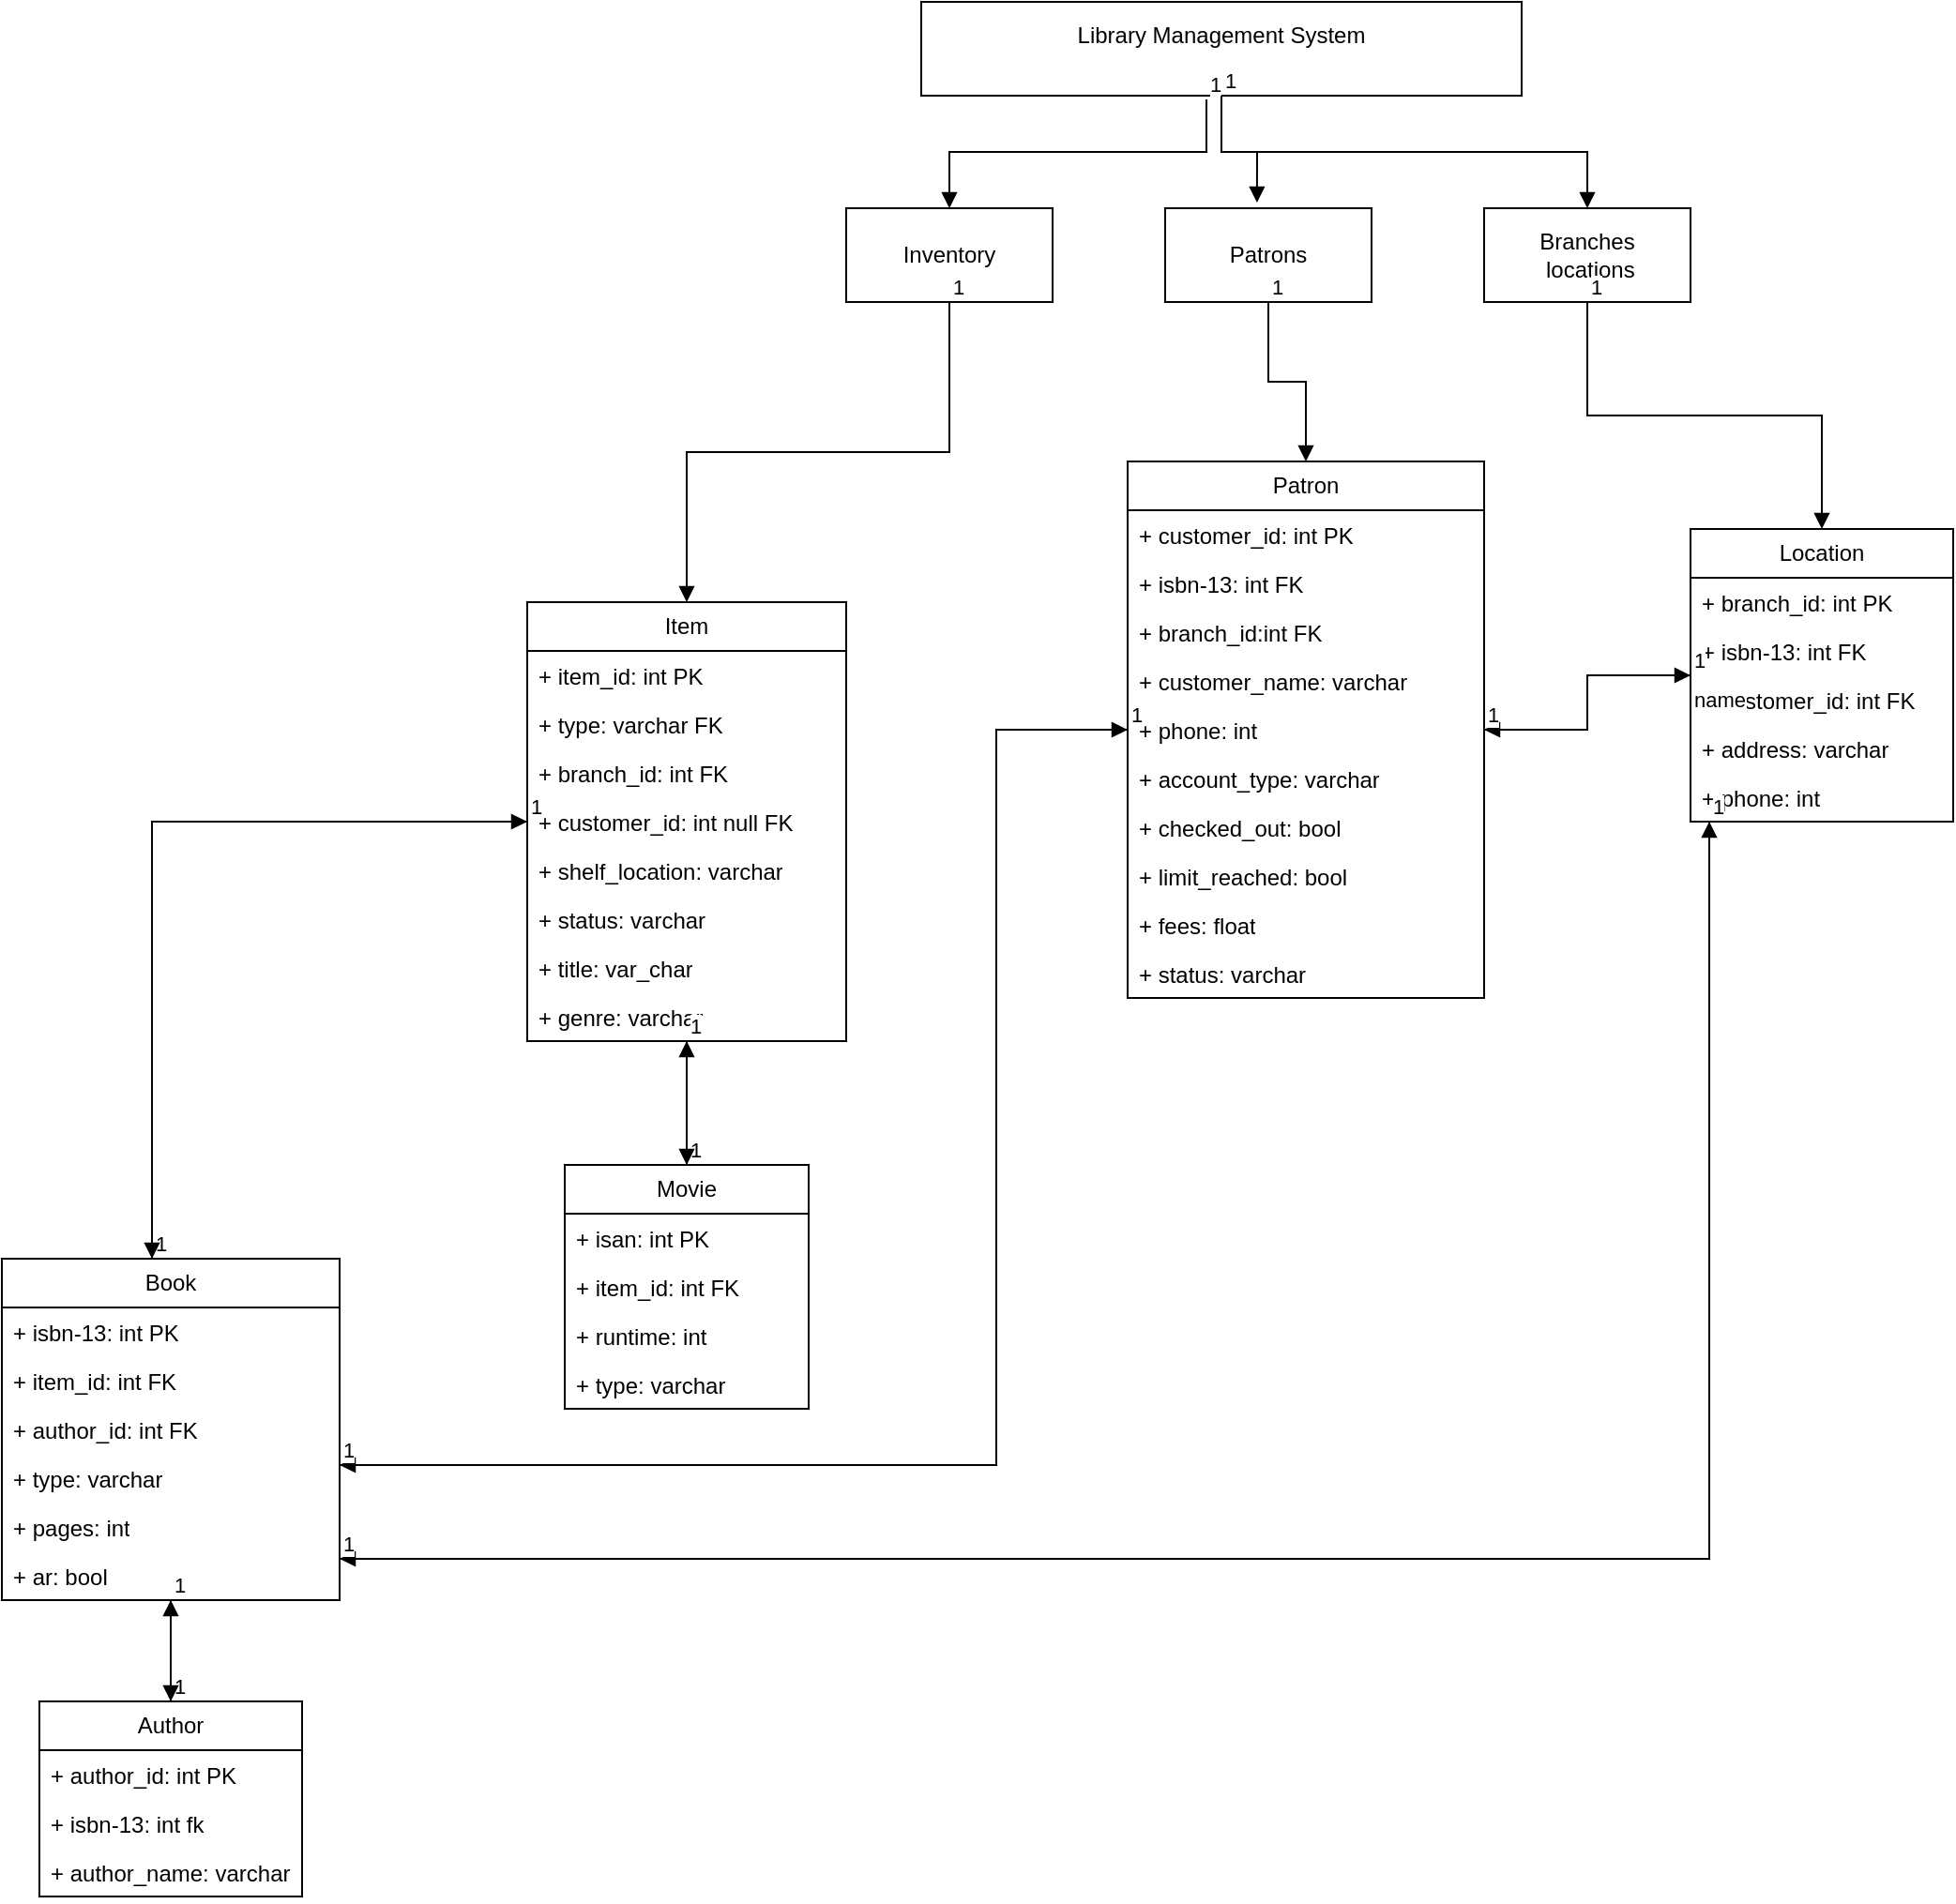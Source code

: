 <mxfile version="22.1.0" type="github">
  <diagram name="Page-1" id="hMO4qb0cswFvM7uDLJSF">
    <mxGraphModel dx="2284" dy="754" grid="1" gridSize="10" guides="1" tooltips="1" connect="1" arrows="1" fold="1" page="1" pageScale="1" pageWidth="850" pageHeight="1100" math="0" shadow="0">
      <root>
        <mxCell id="0" />
        <mxCell id="1" parent="0" />
        <mxCell id="Tta4W55mp46hSaF8Encr-2" value="&lt;div&gt;Library Management System&lt;/div&gt;&lt;div&gt;&lt;br&gt;&lt;/div&gt;" style="html=1;whiteSpace=wrap;" vertex="1" parent="1">
          <mxGeometry x="230" y="90" width="320" height="50" as="geometry" />
        </mxCell>
        <mxCell id="Tta4W55mp46hSaF8Encr-3" value="&lt;div&gt;Inventory&lt;/div&gt;" style="html=1;whiteSpace=wrap;" vertex="1" parent="1">
          <mxGeometry x="190" y="200" width="110" height="50" as="geometry" />
        </mxCell>
        <mxCell id="Tta4W55mp46hSaF8Encr-4" value="&lt;div&gt;Patrons&lt;/div&gt;" style="html=1;whiteSpace=wrap;" vertex="1" parent="1">
          <mxGeometry x="360" y="200" width="110" height="50" as="geometry" />
        </mxCell>
        <mxCell id="Tta4W55mp46hSaF8Encr-5" value="&lt;div&gt;Branches&lt;br&gt;&lt;/div&gt;&lt;div&gt;&amp;nbsp;locations&lt;/div&gt;" style="html=1;whiteSpace=wrap;" vertex="1" parent="1">
          <mxGeometry x="530" y="200" width="110" height="50" as="geometry" />
        </mxCell>
        <mxCell id="Tta4W55mp46hSaF8Encr-6" value="" style="endArrow=block;endFill=1;html=1;edgeStyle=orthogonalEdgeStyle;align=left;verticalAlign=top;rounded=0;exitX=0.475;exitY=1.04;exitDx=0;exitDy=0;exitPerimeter=0;entryX=0.5;entryY=0;entryDx=0;entryDy=0;" edge="1" parent="1" source="Tta4W55mp46hSaF8Encr-2" target="Tta4W55mp46hSaF8Encr-3">
          <mxGeometry x="-1" relative="1" as="geometry">
            <mxPoint x="340" y="390" as="sourcePoint" />
            <mxPoint x="500" y="390" as="targetPoint" />
            <mxPoint as="offset" />
          </mxGeometry>
        </mxCell>
        <mxCell id="Tta4W55mp46hSaF8Encr-7" value="1" style="edgeLabel;resizable=0;html=1;align=left;verticalAlign=bottom;" connectable="0" vertex="1" parent="Tta4W55mp46hSaF8Encr-6">
          <mxGeometry x="-1" relative="1" as="geometry" />
        </mxCell>
        <mxCell id="Tta4W55mp46hSaF8Encr-8" value="" style="endArrow=block;endFill=1;html=1;edgeStyle=orthogonalEdgeStyle;align=left;verticalAlign=top;rounded=0;exitX=0.5;exitY=1;exitDx=0;exitDy=0;entryX=0.445;entryY=-0.06;entryDx=0;entryDy=0;entryPerimeter=0;" edge="1" parent="1" source="Tta4W55mp46hSaF8Encr-2" target="Tta4W55mp46hSaF8Encr-4">
          <mxGeometry x="-1" relative="1" as="geometry">
            <mxPoint x="392" y="152" as="sourcePoint" />
            <mxPoint x="255" y="210" as="targetPoint" />
          </mxGeometry>
        </mxCell>
        <mxCell id="Tta4W55mp46hSaF8Encr-9" value="1" style="edgeLabel;resizable=0;html=1;align=left;verticalAlign=bottom;" connectable="0" vertex="1" parent="Tta4W55mp46hSaF8Encr-8">
          <mxGeometry x="-1" relative="1" as="geometry" />
        </mxCell>
        <mxCell id="Tta4W55mp46hSaF8Encr-10" value="" style="endArrow=block;endFill=1;html=1;edgeStyle=orthogonalEdgeStyle;align=left;verticalAlign=top;rounded=0;exitX=0.5;exitY=1;exitDx=0;exitDy=0;entryX=0.5;entryY=0;entryDx=0;entryDy=0;" edge="1" parent="1" source="Tta4W55mp46hSaF8Encr-2" target="Tta4W55mp46hSaF8Encr-5">
          <mxGeometry x="-1" relative="1" as="geometry">
            <mxPoint x="402" y="162" as="sourcePoint" />
            <mxPoint x="265" y="220" as="targetPoint" />
          </mxGeometry>
        </mxCell>
        <mxCell id="Tta4W55mp46hSaF8Encr-11" value="1" style="edgeLabel;resizable=0;html=1;align=left;verticalAlign=bottom;" connectable="0" vertex="1" parent="Tta4W55mp46hSaF8Encr-10">
          <mxGeometry x="-1" relative="1" as="geometry" />
        </mxCell>
        <mxCell id="Tta4W55mp46hSaF8Encr-12" value="Book" style="swimlane;fontStyle=0;childLayout=stackLayout;horizontal=1;startSize=26;fillColor=none;horizontalStack=0;resizeParent=1;resizeParentMax=0;resizeLast=0;collapsible=1;marginBottom=0;whiteSpace=wrap;html=1;" vertex="1" parent="1">
          <mxGeometry x="-260" y="760" width="180" height="182" as="geometry" />
        </mxCell>
        <mxCell id="Tta4W55mp46hSaF8Encr-13" value="+ isbn-13: int PK" style="text;strokeColor=none;fillColor=none;align=left;verticalAlign=top;spacingLeft=4;spacingRight=4;overflow=hidden;rotatable=0;points=[[0,0.5],[1,0.5]];portConstraint=eastwest;whiteSpace=wrap;html=1;" vertex="1" parent="Tta4W55mp46hSaF8Encr-12">
          <mxGeometry y="26" width="180" height="26" as="geometry" />
        </mxCell>
        <mxCell id="Tta4W55mp46hSaF8Encr-83" value="+ item_id: int FK" style="text;strokeColor=none;fillColor=none;align=left;verticalAlign=top;spacingLeft=4;spacingRight=4;overflow=hidden;rotatable=0;points=[[0,0.5],[1,0.5]];portConstraint=eastwest;whiteSpace=wrap;html=1;" vertex="1" parent="Tta4W55mp46hSaF8Encr-12">
          <mxGeometry y="52" width="180" height="26" as="geometry" />
        </mxCell>
        <mxCell id="Tta4W55mp46hSaF8Encr-14" value="+ author_id: int FK" style="text;strokeColor=none;fillColor=none;align=left;verticalAlign=top;spacingLeft=4;spacingRight=4;overflow=hidden;rotatable=0;points=[[0,0.5],[1,0.5]];portConstraint=eastwest;whiteSpace=wrap;html=1;" vertex="1" parent="Tta4W55mp46hSaF8Encr-12">
          <mxGeometry y="78" width="180" height="26" as="geometry" />
        </mxCell>
        <mxCell id="Tta4W55mp46hSaF8Encr-73" value="+ type: varchar" style="text;strokeColor=none;fillColor=none;align=left;verticalAlign=top;spacingLeft=4;spacingRight=4;overflow=hidden;rotatable=0;points=[[0,0.5],[1,0.5]];portConstraint=eastwest;whiteSpace=wrap;html=1;" vertex="1" parent="Tta4W55mp46hSaF8Encr-12">
          <mxGeometry y="104" width="180" height="26" as="geometry" />
        </mxCell>
        <mxCell id="Tta4W55mp46hSaF8Encr-75" value="+ pages: int" style="text;strokeColor=none;fillColor=none;align=left;verticalAlign=top;spacingLeft=4;spacingRight=4;overflow=hidden;rotatable=0;points=[[0,0.5],[1,0.5]];portConstraint=eastwest;whiteSpace=wrap;html=1;" vertex="1" parent="Tta4W55mp46hSaF8Encr-12">
          <mxGeometry y="130" width="180" height="26" as="geometry" />
        </mxCell>
        <mxCell id="Tta4W55mp46hSaF8Encr-76" value="+ ar: bool" style="text;strokeColor=none;fillColor=none;align=left;verticalAlign=top;spacingLeft=4;spacingRight=4;overflow=hidden;rotatable=0;points=[[0,0.5],[1,0.5]];portConstraint=eastwest;whiteSpace=wrap;html=1;" vertex="1" parent="Tta4W55mp46hSaF8Encr-12">
          <mxGeometry y="156" width="180" height="26" as="geometry" />
        </mxCell>
        <mxCell id="Tta4W55mp46hSaF8Encr-18" value="Author" style="swimlane;fontStyle=0;childLayout=stackLayout;horizontal=1;startSize=26;fillColor=none;horizontalStack=0;resizeParent=1;resizeParentMax=0;resizeLast=0;collapsible=1;marginBottom=0;whiteSpace=wrap;html=1;" vertex="1" parent="1">
          <mxGeometry x="-240" y="996" width="140" height="104" as="geometry" />
        </mxCell>
        <mxCell id="Tta4W55mp46hSaF8Encr-19" value="+ author_id: int PK" style="text;strokeColor=none;fillColor=none;align=left;verticalAlign=top;spacingLeft=4;spacingRight=4;overflow=hidden;rotatable=0;points=[[0,0.5],[1,0.5]];portConstraint=eastwest;whiteSpace=wrap;html=1;" vertex="1" parent="Tta4W55mp46hSaF8Encr-18">
          <mxGeometry y="26" width="140" height="26" as="geometry" />
        </mxCell>
        <mxCell id="Tta4W55mp46hSaF8Encr-21" value="+ isbn-13: int fk" style="text;strokeColor=none;fillColor=none;align=left;verticalAlign=top;spacingLeft=4;spacingRight=4;overflow=hidden;rotatable=0;points=[[0,0.5],[1,0.5]];portConstraint=eastwest;whiteSpace=wrap;html=1;" vertex="1" parent="Tta4W55mp46hSaF8Encr-18">
          <mxGeometry y="52" width="140" height="26" as="geometry" />
        </mxCell>
        <mxCell id="Tta4W55mp46hSaF8Encr-20" value="+ author_name: varchar" style="text;strokeColor=none;fillColor=none;align=left;verticalAlign=top;spacingLeft=4;spacingRight=4;overflow=hidden;rotatable=0;points=[[0,0.5],[1,0.5]];portConstraint=eastwest;whiteSpace=wrap;html=1;" vertex="1" parent="Tta4W55mp46hSaF8Encr-18">
          <mxGeometry y="78" width="140" height="26" as="geometry" />
        </mxCell>
        <mxCell id="Tta4W55mp46hSaF8Encr-28" value="Patron" style="swimlane;fontStyle=0;childLayout=stackLayout;horizontal=1;startSize=26;fillColor=none;horizontalStack=0;resizeParent=1;resizeParentMax=0;resizeLast=0;collapsible=1;marginBottom=0;whiteSpace=wrap;html=1;" vertex="1" parent="1">
          <mxGeometry x="340" y="335" width="190" height="286" as="geometry" />
        </mxCell>
        <mxCell id="Tta4W55mp46hSaF8Encr-29" value="+ customer_id: int PK" style="text;strokeColor=none;fillColor=none;align=left;verticalAlign=top;spacingLeft=4;spacingRight=4;overflow=hidden;rotatable=0;points=[[0,0.5],[1,0.5]];portConstraint=eastwest;whiteSpace=wrap;html=1;" vertex="1" parent="Tta4W55mp46hSaF8Encr-28">
          <mxGeometry y="26" width="190" height="26" as="geometry" />
        </mxCell>
        <mxCell id="Tta4W55mp46hSaF8Encr-35" value="+ isbn-13: int FK" style="text;strokeColor=none;fillColor=none;align=left;verticalAlign=top;spacingLeft=4;spacingRight=4;overflow=hidden;rotatable=0;points=[[0,0.5],[1,0.5]];portConstraint=eastwest;whiteSpace=wrap;html=1;" vertex="1" parent="Tta4W55mp46hSaF8Encr-28">
          <mxGeometry y="52" width="190" height="26" as="geometry" />
        </mxCell>
        <mxCell id="Tta4W55mp46hSaF8Encr-36" value="+ branch_id:int FK" style="text;strokeColor=none;fillColor=none;align=left;verticalAlign=top;spacingLeft=4;spacingRight=4;overflow=hidden;rotatable=0;points=[[0,0.5],[1,0.5]];portConstraint=eastwest;whiteSpace=wrap;html=1;" vertex="1" parent="Tta4W55mp46hSaF8Encr-28">
          <mxGeometry y="78" width="190" height="26" as="geometry" />
        </mxCell>
        <mxCell id="Tta4W55mp46hSaF8Encr-30" value="+ customer_name: varchar" style="text;strokeColor=none;fillColor=none;align=left;verticalAlign=top;spacingLeft=4;spacingRight=4;overflow=hidden;rotatable=0;points=[[0,0.5],[1,0.5]];portConstraint=eastwest;whiteSpace=wrap;html=1;" vertex="1" parent="Tta4W55mp46hSaF8Encr-28">
          <mxGeometry y="104" width="190" height="26" as="geometry" />
        </mxCell>
        <mxCell id="Tta4W55mp46hSaF8Encr-31" value="+ phone: int" style="text;strokeColor=none;fillColor=none;align=left;verticalAlign=top;spacingLeft=4;spacingRight=4;overflow=hidden;rotatable=0;points=[[0,0.5],[1,0.5]];portConstraint=eastwest;whiteSpace=wrap;html=1;" vertex="1" parent="Tta4W55mp46hSaF8Encr-28">
          <mxGeometry y="130" width="190" height="26" as="geometry" />
        </mxCell>
        <mxCell id="Tta4W55mp46hSaF8Encr-32" value="+ account_type: varchar" style="text;strokeColor=none;fillColor=none;align=left;verticalAlign=top;spacingLeft=4;spacingRight=4;overflow=hidden;rotatable=0;points=[[0,0.5],[1,0.5]];portConstraint=eastwest;whiteSpace=wrap;html=1;" vertex="1" parent="Tta4W55mp46hSaF8Encr-28">
          <mxGeometry y="156" width="190" height="26" as="geometry" />
        </mxCell>
        <mxCell id="Tta4W55mp46hSaF8Encr-33" value="+ checked_out: bool" style="text;strokeColor=none;fillColor=none;align=left;verticalAlign=top;spacingLeft=4;spacingRight=4;overflow=hidden;rotatable=0;points=[[0,0.5],[1,0.5]];portConstraint=eastwest;whiteSpace=wrap;html=1;" vertex="1" parent="Tta4W55mp46hSaF8Encr-28">
          <mxGeometry y="182" width="190" height="26" as="geometry" />
        </mxCell>
        <mxCell id="Tta4W55mp46hSaF8Encr-34" value="+ limit_reached: bool" style="text;strokeColor=none;fillColor=none;align=left;verticalAlign=top;spacingLeft=4;spacingRight=4;overflow=hidden;rotatable=0;points=[[0,0.5],[1,0.5]];portConstraint=eastwest;whiteSpace=wrap;html=1;" vertex="1" parent="Tta4W55mp46hSaF8Encr-28">
          <mxGeometry y="208" width="190" height="26" as="geometry" />
        </mxCell>
        <mxCell id="Tta4W55mp46hSaF8Encr-37" value="+ fees: float" style="text;strokeColor=none;fillColor=none;align=left;verticalAlign=top;spacingLeft=4;spacingRight=4;overflow=hidden;rotatable=0;points=[[0,0.5],[1,0.5]];portConstraint=eastwest;whiteSpace=wrap;html=1;" vertex="1" parent="Tta4W55mp46hSaF8Encr-28">
          <mxGeometry y="234" width="190" height="26" as="geometry" />
        </mxCell>
        <mxCell id="Tta4W55mp46hSaF8Encr-38" value="&lt;div&gt;+ status: varchar&lt;/div&gt;" style="text;strokeColor=none;fillColor=none;align=left;verticalAlign=top;spacingLeft=4;spacingRight=4;overflow=hidden;rotatable=0;points=[[0,0.5],[1,0.5]];portConstraint=eastwest;whiteSpace=wrap;html=1;" vertex="1" parent="Tta4W55mp46hSaF8Encr-28">
          <mxGeometry y="260" width="190" height="26" as="geometry" />
        </mxCell>
        <mxCell id="Tta4W55mp46hSaF8Encr-41" value="" style="endArrow=block;endFill=1;html=1;edgeStyle=orthogonalEdgeStyle;align=left;verticalAlign=top;rounded=0;" edge="1" parent="1" source="Tta4W55mp46hSaF8Encr-28" target="Tta4W55mp46hSaF8Encr-12">
          <mxGeometry x="-1" relative="1" as="geometry">
            <mxPoint x="250" y="670" as="sourcePoint" />
            <mxPoint x="410" y="670" as="targetPoint" />
            <Array as="points">
              <mxPoint x="270" y="478" />
              <mxPoint x="270" y="870" />
            </Array>
          </mxGeometry>
        </mxCell>
        <mxCell id="Tta4W55mp46hSaF8Encr-42" value="1" style="edgeLabel;resizable=0;html=1;align=left;verticalAlign=bottom;" connectable="0" vertex="1" parent="Tta4W55mp46hSaF8Encr-41">
          <mxGeometry x="-1" relative="1" as="geometry" />
        </mxCell>
        <mxCell id="Tta4W55mp46hSaF8Encr-43" value="" style="endArrow=block;endFill=1;html=1;edgeStyle=orthogonalEdgeStyle;align=left;verticalAlign=top;rounded=0;" edge="1" parent="1" source="Tta4W55mp46hSaF8Encr-18" target="Tta4W55mp46hSaF8Encr-12">
          <mxGeometry x="-1" relative="1" as="geometry">
            <mxPoint x="310" y="680" as="sourcePoint" />
            <mxPoint x="470" y="680" as="targetPoint" />
          </mxGeometry>
        </mxCell>
        <mxCell id="Tta4W55mp46hSaF8Encr-44" value="1" style="edgeLabel;resizable=0;html=1;align=left;verticalAlign=bottom;" connectable="0" vertex="1" parent="Tta4W55mp46hSaF8Encr-43">
          <mxGeometry x="-1" relative="1" as="geometry" />
        </mxCell>
        <mxCell id="Tta4W55mp46hSaF8Encr-45" value="" style="endArrow=block;endFill=1;html=1;edgeStyle=orthogonalEdgeStyle;align=left;verticalAlign=top;rounded=0;" edge="1" parent="1" source="Tta4W55mp46hSaF8Encr-12" target="Tta4W55mp46hSaF8Encr-18">
          <mxGeometry x="-1" relative="1" as="geometry">
            <mxPoint x="290" y="670" as="sourcePoint" />
            <mxPoint x="450" y="670" as="targetPoint" />
          </mxGeometry>
        </mxCell>
        <mxCell id="Tta4W55mp46hSaF8Encr-46" value="1" style="edgeLabel;resizable=0;html=1;align=left;verticalAlign=bottom;" connectable="0" vertex="1" parent="Tta4W55mp46hSaF8Encr-45">
          <mxGeometry x="-1" relative="1" as="geometry" />
        </mxCell>
        <mxCell id="Tta4W55mp46hSaF8Encr-47" value="" style="endArrow=block;endFill=1;html=1;edgeStyle=orthogonalEdgeStyle;align=left;verticalAlign=top;rounded=0;" edge="1" parent="1" source="Tta4W55mp46hSaF8Encr-4" target="Tta4W55mp46hSaF8Encr-28">
          <mxGeometry x="-1" relative="1" as="geometry">
            <mxPoint x="620" y="550" as="sourcePoint" />
            <mxPoint x="780" y="550" as="targetPoint" />
          </mxGeometry>
        </mxCell>
        <mxCell id="Tta4W55mp46hSaF8Encr-48" value="1" style="edgeLabel;resizable=0;html=1;align=left;verticalAlign=bottom;" connectable="0" vertex="1" parent="Tta4W55mp46hSaF8Encr-47">
          <mxGeometry x="-1" relative="1" as="geometry" />
        </mxCell>
        <mxCell id="Tta4W55mp46hSaF8Encr-49" value="Location" style="swimlane;fontStyle=0;childLayout=stackLayout;horizontal=1;startSize=26;fillColor=none;horizontalStack=0;resizeParent=1;resizeParentMax=0;resizeLast=0;collapsible=1;marginBottom=0;whiteSpace=wrap;html=1;" vertex="1" parent="1">
          <mxGeometry x="640" y="371" width="140" height="156" as="geometry" />
        </mxCell>
        <mxCell id="Tta4W55mp46hSaF8Encr-50" value="+ branch_id: int PK" style="text;strokeColor=none;fillColor=none;align=left;verticalAlign=top;spacingLeft=4;spacingRight=4;overflow=hidden;rotatable=0;points=[[0,0.5],[1,0.5]];portConstraint=eastwest;whiteSpace=wrap;html=1;" vertex="1" parent="Tta4W55mp46hSaF8Encr-49">
          <mxGeometry y="26" width="140" height="26" as="geometry" />
        </mxCell>
        <mxCell id="Tta4W55mp46hSaF8Encr-52" value="+ isbn-13: int FK" style="text;strokeColor=none;fillColor=none;align=left;verticalAlign=top;spacingLeft=4;spacingRight=4;overflow=hidden;rotatable=0;points=[[0,0.5],[1,0.5]];portConstraint=eastwest;whiteSpace=wrap;html=1;" vertex="1" parent="Tta4W55mp46hSaF8Encr-49">
          <mxGeometry y="52" width="140" height="26" as="geometry" />
        </mxCell>
        <mxCell id="Tta4W55mp46hSaF8Encr-53" value="+ customer_id: int FK" style="text;strokeColor=none;fillColor=none;align=left;verticalAlign=top;spacingLeft=4;spacingRight=4;overflow=hidden;rotatable=0;points=[[0,0.5],[1,0.5]];portConstraint=eastwest;whiteSpace=wrap;html=1;" vertex="1" parent="Tta4W55mp46hSaF8Encr-49">
          <mxGeometry y="78" width="140" height="26" as="geometry" />
        </mxCell>
        <mxCell id="Tta4W55mp46hSaF8Encr-51" value="+ address: varchar" style="text;strokeColor=none;fillColor=none;align=left;verticalAlign=top;spacingLeft=4;spacingRight=4;overflow=hidden;rotatable=0;points=[[0,0.5],[1,0.5]];portConstraint=eastwest;whiteSpace=wrap;html=1;" vertex="1" parent="Tta4W55mp46hSaF8Encr-49">
          <mxGeometry y="104" width="140" height="26" as="geometry" />
        </mxCell>
        <mxCell id="Tta4W55mp46hSaF8Encr-54" value="+ phone: int" style="text;strokeColor=none;fillColor=none;align=left;verticalAlign=top;spacingLeft=4;spacingRight=4;overflow=hidden;rotatable=0;points=[[0,0.5],[1,0.5]];portConstraint=eastwest;whiteSpace=wrap;html=1;" vertex="1" parent="Tta4W55mp46hSaF8Encr-49">
          <mxGeometry y="130" width="140" height="26" as="geometry" />
        </mxCell>
        <mxCell id="Tta4W55mp46hSaF8Encr-56" value="" style="endArrow=block;endFill=1;html=1;edgeStyle=orthogonalEdgeStyle;align=left;verticalAlign=top;rounded=0;" edge="1" parent="1" source="Tta4W55mp46hSaF8Encr-5" target="Tta4W55mp46hSaF8Encr-49">
          <mxGeometry x="-1" relative="1" as="geometry">
            <mxPoint x="740" y="650" as="sourcePoint" />
            <mxPoint x="900" y="650" as="targetPoint" />
          </mxGeometry>
        </mxCell>
        <mxCell id="Tta4W55mp46hSaF8Encr-57" value="1" style="edgeLabel;resizable=0;html=1;align=left;verticalAlign=bottom;" connectable="0" vertex="1" parent="Tta4W55mp46hSaF8Encr-56">
          <mxGeometry x="-1" relative="1" as="geometry" />
        </mxCell>
        <mxCell id="Tta4W55mp46hSaF8Encr-58" value="" style="endArrow=block;endFill=1;html=1;edgeStyle=orthogonalEdgeStyle;align=left;verticalAlign=top;rounded=0;" edge="1" parent="1" source="Tta4W55mp46hSaF8Encr-49" target="Tta4W55mp46hSaF8Encr-12">
          <mxGeometry x="-1" relative="1" as="geometry">
            <mxPoint x="500" y="750" as="sourcePoint" />
            <mxPoint x="660" y="750" as="targetPoint" />
            <Array as="points">
              <mxPoint x="650" y="920" />
            </Array>
          </mxGeometry>
        </mxCell>
        <mxCell id="Tta4W55mp46hSaF8Encr-59" value="1" style="edgeLabel;resizable=0;html=1;align=left;verticalAlign=bottom;" connectable="0" vertex="1" parent="Tta4W55mp46hSaF8Encr-58">
          <mxGeometry x="-1" relative="1" as="geometry" />
        </mxCell>
        <mxCell id="Tta4W55mp46hSaF8Encr-60" value="name" style="endArrow=block;endFill=1;html=1;edgeStyle=orthogonalEdgeStyle;align=left;verticalAlign=top;rounded=0;" edge="1" parent="1" source="Tta4W55mp46hSaF8Encr-49" target="Tta4W55mp46hSaF8Encr-28">
          <mxGeometry x="-1" relative="1" as="geometry">
            <mxPoint x="610" y="750" as="sourcePoint" />
            <mxPoint x="770" y="750" as="targetPoint" />
          </mxGeometry>
        </mxCell>
        <mxCell id="Tta4W55mp46hSaF8Encr-61" value="1" style="edgeLabel;resizable=0;html=1;align=left;verticalAlign=bottom;" connectable="0" vertex="1" parent="Tta4W55mp46hSaF8Encr-60">
          <mxGeometry x="-1" relative="1" as="geometry" />
        </mxCell>
        <mxCell id="Tta4W55mp46hSaF8Encr-62" value="" style="endArrow=block;endFill=1;html=1;edgeStyle=orthogonalEdgeStyle;align=left;verticalAlign=top;rounded=0;" edge="1" parent="1" source="Tta4W55mp46hSaF8Encr-12" target="Tta4W55mp46hSaF8Encr-49">
          <mxGeometry x="-1" relative="1" as="geometry">
            <mxPoint x="350" y="760" as="sourcePoint" />
            <mxPoint x="510" y="760" as="targetPoint" />
            <Array as="points">
              <mxPoint x="650" y="920" />
            </Array>
          </mxGeometry>
        </mxCell>
        <mxCell id="Tta4W55mp46hSaF8Encr-63" value="1" style="edgeLabel;resizable=0;html=1;align=left;verticalAlign=bottom;" connectable="0" vertex="1" parent="Tta4W55mp46hSaF8Encr-62">
          <mxGeometry x="-1" relative="1" as="geometry" />
        </mxCell>
        <mxCell id="Tta4W55mp46hSaF8Encr-64" value="Item" style="swimlane;fontStyle=0;childLayout=stackLayout;horizontal=1;startSize=26;fillColor=none;horizontalStack=0;resizeParent=1;resizeParentMax=0;resizeLast=0;collapsible=1;marginBottom=0;whiteSpace=wrap;html=1;" vertex="1" parent="1">
          <mxGeometry x="20" y="410" width="170" height="234" as="geometry" />
        </mxCell>
        <mxCell id="Tta4W55mp46hSaF8Encr-65" value="+ item_id: int PK" style="text;strokeColor=none;fillColor=none;align=left;verticalAlign=top;spacingLeft=4;spacingRight=4;overflow=hidden;rotatable=0;points=[[0,0.5],[1,0.5]];portConstraint=eastwest;whiteSpace=wrap;html=1;" vertex="1" parent="Tta4W55mp46hSaF8Encr-64">
          <mxGeometry y="26" width="170" height="26" as="geometry" />
        </mxCell>
        <mxCell id="Tta4W55mp46hSaF8Encr-66" value="+ type: varchar FK" style="text;strokeColor=none;fillColor=none;align=left;verticalAlign=top;spacingLeft=4;spacingRight=4;overflow=hidden;rotatable=0;points=[[0,0.5],[1,0.5]];portConstraint=eastwest;whiteSpace=wrap;html=1;" vertex="1" parent="Tta4W55mp46hSaF8Encr-64">
          <mxGeometry y="52" width="170" height="26" as="geometry" />
        </mxCell>
        <mxCell id="Tta4W55mp46hSaF8Encr-68" value="+ branch_id: int FK" style="text;strokeColor=none;fillColor=none;align=left;verticalAlign=top;spacingLeft=4;spacingRight=4;overflow=hidden;rotatable=0;points=[[0,0.5],[1,0.5]];portConstraint=eastwest;whiteSpace=wrap;html=1;" vertex="1" parent="Tta4W55mp46hSaF8Encr-64">
          <mxGeometry y="78" width="170" height="26" as="geometry" />
        </mxCell>
        <mxCell id="Tta4W55mp46hSaF8Encr-69" value="+ customer_id: int null FK" style="text;strokeColor=none;fillColor=none;align=left;verticalAlign=top;spacingLeft=4;spacingRight=4;overflow=hidden;rotatable=0;points=[[0,0.5],[1,0.5]];portConstraint=eastwest;whiteSpace=wrap;html=1;" vertex="1" parent="Tta4W55mp46hSaF8Encr-64">
          <mxGeometry y="104" width="170" height="26" as="geometry" />
        </mxCell>
        <mxCell id="Tta4W55mp46hSaF8Encr-70" value="+ shelf_location: varchar" style="text;strokeColor=none;fillColor=none;align=left;verticalAlign=top;spacingLeft=4;spacingRight=4;overflow=hidden;rotatable=0;points=[[0,0.5],[1,0.5]];portConstraint=eastwest;whiteSpace=wrap;html=1;" vertex="1" parent="Tta4W55mp46hSaF8Encr-64">
          <mxGeometry y="130" width="170" height="26" as="geometry" />
        </mxCell>
        <mxCell id="Tta4W55mp46hSaF8Encr-67" value="+ status: varchar" style="text;strokeColor=none;fillColor=none;align=left;verticalAlign=top;spacingLeft=4;spacingRight=4;overflow=hidden;rotatable=0;points=[[0,0.5],[1,0.5]];portConstraint=eastwest;whiteSpace=wrap;html=1;" vertex="1" parent="Tta4W55mp46hSaF8Encr-64">
          <mxGeometry y="156" width="170" height="26" as="geometry" />
        </mxCell>
        <mxCell id="Tta4W55mp46hSaF8Encr-71" value="&lt;div&gt;+ title: var_char&lt;br&gt;&lt;/div&gt;" style="text;strokeColor=none;fillColor=none;align=left;verticalAlign=top;spacingLeft=4;spacingRight=4;overflow=hidden;rotatable=0;points=[[0,0.5],[1,0.5]];portConstraint=eastwest;whiteSpace=wrap;html=1;" vertex="1" parent="Tta4W55mp46hSaF8Encr-64">
          <mxGeometry y="182" width="170" height="26" as="geometry" />
        </mxCell>
        <mxCell id="Tta4W55mp46hSaF8Encr-74" value="+ genre: varchar" style="text;strokeColor=none;fillColor=none;align=left;verticalAlign=top;spacingLeft=4;spacingRight=4;overflow=hidden;rotatable=0;points=[[0,0.5],[1,0.5]];portConstraint=eastwest;whiteSpace=wrap;html=1;" vertex="1" parent="Tta4W55mp46hSaF8Encr-64">
          <mxGeometry y="208" width="170" height="26" as="geometry" />
        </mxCell>
        <mxCell id="Tta4W55mp46hSaF8Encr-77" value="Movie" style="swimlane;fontStyle=0;childLayout=stackLayout;horizontal=1;startSize=26;fillColor=none;horizontalStack=0;resizeParent=1;resizeParentMax=0;resizeLast=0;collapsible=1;marginBottom=0;whiteSpace=wrap;html=1;" vertex="1" parent="1">
          <mxGeometry x="40" y="710" width="130" height="130" as="geometry" />
        </mxCell>
        <mxCell id="Tta4W55mp46hSaF8Encr-78" value="+ isan: int PK" style="text;strokeColor=none;fillColor=none;align=left;verticalAlign=top;spacingLeft=4;spacingRight=4;overflow=hidden;rotatable=0;points=[[0,0.5],[1,0.5]];portConstraint=eastwest;whiteSpace=wrap;html=1;" vertex="1" parent="Tta4W55mp46hSaF8Encr-77">
          <mxGeometry y="26" width="130" height="26" as="geometry" />
        </mxCell>
        <mxCell id="Tta4W55mp46hSaF8Encr-84" value="+ item_id: int FK" style="text;strokeColor=none;fillColor=none;align=left;verticalAlign=top;spacingLeft=4;spacingRight=4;overflow=hidden;rotatable=0;points=[[0,0.5],[1,0.5]];portConstraint=eastwest;whiteSpace=wrap;html=1;" vertex="1" parent="Tta4W55mp46hSaF8Encr-77">
          <mxGeometry y="52" width="130" height="26" as="geometry" />
        </mxCell>
        <mxCell id="Tta4W55mp46hSaF8Encr-81" value="+ runtime: int" style="text;strokeColor=none;fillColor=none;align=left;verticalAlign=top;spacingLeft=4;spacingRight=4;overflow=hidden;rotatable=0;points=[[0,0.5],[1,0.5]];portConstraint=eastwest;whiteSpace=wrap;html=1;" vertex="1" parent="Tta4W55mp46hSaF8Encr-77">
          <mxGeometry y="78" width="130" height="26" as="geometry" />
        </mxCell>
        <mxCell id="Tta4W55mp46hSaF8Encr-85" value="&lt;div&gt;+ type: varchar&lt;/div&gt;" style="text;strokeColor=none;fillColor=none;align=left;verticalAlign=top;spacingLeft=4;spacingRight=4;overflow=hidden;rotatable=0;points=[[0,0.5],[1,0.5]];portConstraint=eastwest;whiteSpace=wrap;html=1;" vertex="1" parent="Tta4W55mp46hSaF8Encr-77">
          <mxGeometry y="104" width="130" height="26" as="geometry" />
        </mxCell>
        <mxCell id="Tta4W55mp46hSaF8Encr-86" value="" style="endArrow=block;endFill=1;html=1;edgeStyle=orthogonalEdgeStyle;align=left;verticalAlign=top;rounded=0;" edge="1" parent="1" source="Tta4W55mp46hSaF8Encr-12" target="Tta4W55mp46hSaF8Encr-28">
          <mxGeometry x="-1" relative="1" as="geometry">
            <mxPoint x="250" y="700" as="sourcePoint" />
            <mxPoint x="410" y="700" as="targetPoint" />
            <Array as="points">
              <mxPoint x="270" y="870" />
              <mxPoint x="270" y="478" />
            </Array>
          </mxGeometry>
        </mxCell>
        <mxCell id="Tta4W55mp46hSaF8Encr-87" value="1" style="edgeLabel;resizable=0;html=1;align=left;verticalAlign=bottom;" connectable="0" vertex="1" parent="Tta4W55mp46hSaF8Encr-86">
          <mxGeometry x="-1" relative="1" as="geometry" />
        </mxCell>
        <mxCell id="Tta4W55mp46hSaF8Encr-88" value="" style="endArrow=block;endFill=1;html=1;edgeStyle=orthogonalEdgeStyle;align=left;verticalAlign=top;rounded=0;" edge="1" parent="1" source="Tta4W55mp46hSaF8Encr-12" target="Tta4W55mp46hSaF8Encr-64">
          <mxGeometry x="-1" relative="1" as="geometry">
            <mxPoint x="-200" y="420" as="sourcePoint" />
            <mxPoint x="-40" y="420" as="targetPoint" />
            <Array as="points">
              <mxPoint x="-180" y="527" />
            </Array>
          </mxGeometry>
        </mxCell>
        <mxCell id="Tta4W55mp46hSaF8Encr-89" value="1" style="edgeLabel;resizable=0;html=1;align=left;verticalAlign=bottom;" connectable="0" vertex="1" parent="Tta4W55mp46hSaF8Encr-88">
          <mxGeometry x="-1" relative="1" as="geometry" />
        </mxCell>
        <mxCell id="Tta4W55mp46hSaF8Encr-90" value="" style="endArrow=block;endFill=1;html=1;edgeStyle=orthogonalEdgeStyle;align=left;verticalAlign=top;rounded=0;" edge="1" parent="1" source="Tta4W55mp46hSaF8Encr-77" target="Tta4W55mp46hSaF8Encr-64">
          <mxGeometry x="-1" relative="1" as="geometry">
            <mxPoint y="470" as="sourcePoint" />
            <mxPoint x="160" y="470" as="targetPoint" />
          </mxGeometry>
        </mxCell>
        <mxCell id="Tta4W55mp46hSaF8Encr-91" value="1" style="edgeLabel;resizable=0;html=1;align=left;verticalAlign=bottom;" connectable="0" vertex="1" parent="Tta4W55mp46hSaF8Encr-90">
          <mxGeometry x="-1" relative="1" as="geometry" />
        </mxCell>
        <mxCell id="Tta4W55mp46hSaF8Encr-92" value="" style="endArrow=block;endFill=1;html=1;edgeStyle=orthogonalEdgeStyle;align=left;verticalAlign=top;rounded=0;" edge="1" parent="1" source="Tta4W55mp46hSaF8Encr-64" target="Tta4W55mp46hSaF8Encr-12">
          <mxGeometry x="-1" relative="1" as="geometry">
            <mxPoint x="-250" y="400" as="sourcePoint" />
            <mxPoint x="-90" y="400" as="targetPoint" />
            <Array as="points">
              <mxPoint x="-180" y="527" />
            </Array>
          </mxGeometry>
        </mxCell>
        <mxCell id="Tta4W55mp46hSaF8Encr-93" value="1" style="edgeLabel;resizable=0;html=1;align=left;verticalAlign=bottom;" connectable="0" vertex="1" parent="Tta4W55mp46hSaF8Encr-92">
          <mxGeometry x="-1" relative="1" as="geometry" />
        </mxCell>
        <mxCell id="Tta4W55mp46hSaF8Encr-94" value="" style="endArrow=block;endFill=1;html=1;edgeStyle=orthogonalEdgeStyle;align=left;verticalAlign=top;rounded=0;" edge="1" parent="1" source="Tta4W55mp46hSaF8Encr-64" target="Tta4W55mp46hSaF8Encr-77">
          <mxGeometry x="-1" relative="1" as="geometry">
            <mxPoint x="50" y="460" as="sourcePoint" />
            <mxPoint x="210" y="460" as="targetPoint" />
          </mxGeometry>
        </mxCell>
        <mxCell id="Tta4W55mp46hSaF8Encr-95" value="1" style="edgeLabel;resizable=0;html=1;align=left;verticalAlign=bottom;" connectable="0" vertex="1" parent="Tta4W55mp46hSaF8Encr-94">
          <mxGeometry x="-1" relative="1" as="geometry" />
        </mxCell>
        <mxCell id="Tta4W55mp46hSaF8Encr-96" value="" style="endArrow=block;endFill=1;html=1;edgeStyle=orthogonalEdgeStyle;align=left;verticalAlign=top;rounded=0;" edge="1" parent="1" source="Tta4W55mp46hSaF8Encr-28" target="Tta4W55mp46hSaF8Encr-49">
          <mxGeometry x="-1" relative="1" as="geometry">
            <mxPoint x="450" y="920" as="sourcePoint" />
            <mxPoint x="610" y="920" as="targetPoint" />
          </mxGeometry>
        </mxCell>
        <mxCell id="Tta4W55mp46hSaF8Encr-97" value="1" style="edgeLabel;resizable=0;html=1;align=left;verticalAlign=bottom;" connectable="0" vertex="1" parent="Tta4W55mp46hSaF8Encr-96">
          <mxGeometry x="-1" relative="1" as="geometry" />
        </mxCell>
        <mxCell id="Tta4W55mp46hSaF8Encr-98" value="" style="endArrow=block;endFill=1;html=1;edgeStyle=orthogonalEdgeStyle;align=left;verticalAlign=top;rounded=0;" edge="1" parent="1" source="Tta4W55mp46hSaF8Encr-3" target="Tta4W55mp46hSaF8Encr-64">
          <mxGeometry x="-1" relative="1" as="geometry">
            <mxPoint x="-70" y="240" as="sourcePoint" />
            <mxPoint x="90" y="240" as="targetPoint" />
          </mxGeometry>
        </mxCell>
        <mxCell id="Tta4W55mp46hSaF8Encr-99" value="1" style="edgeLabel;resizable=0;html=1;align=left;verticalAlign=bottom;" connectable="0" vertex="1" parent="Tta4W55mp46hSaF8Encr-98">
          <mxGeometry x="-1" relative="1" as="geometry" />
        </mxCell>
      </root>
    </mxGraphModel>
  </diagram>
</mxfile>
